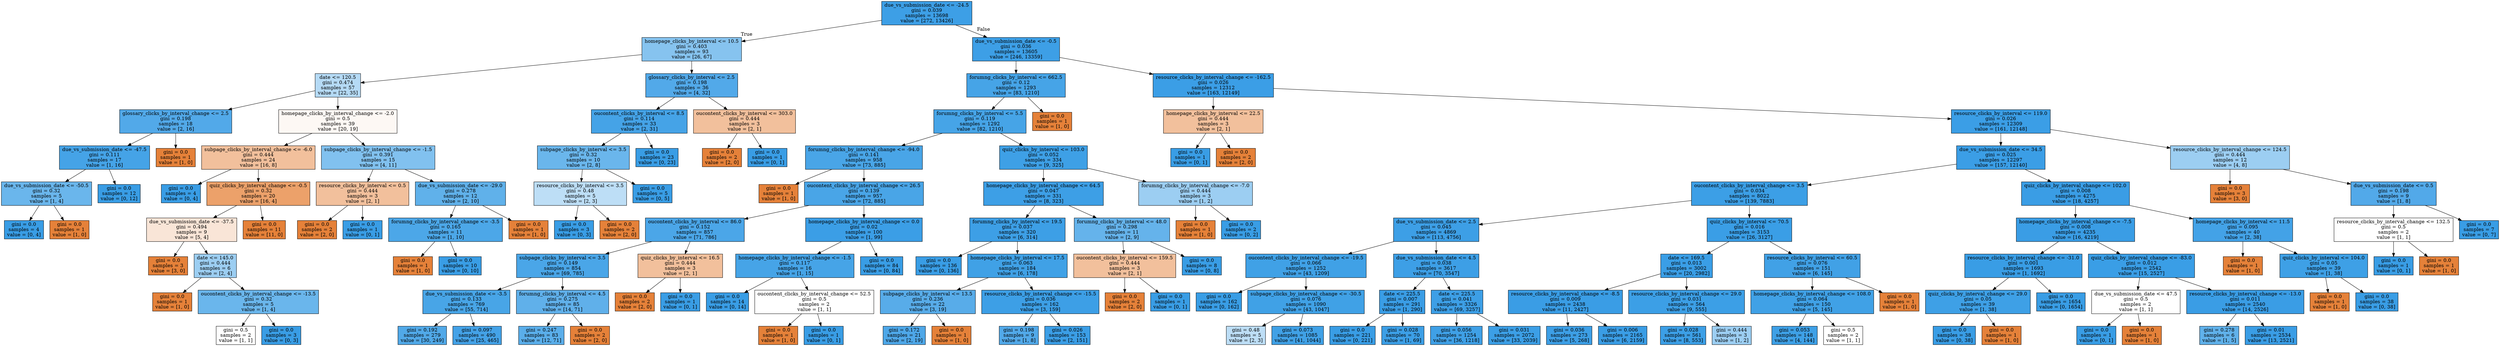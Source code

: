 digraph Tree {
node [shape=box, style="filled", color="black"] ;
0 [label="due_vs_submission_date <= -24.5\ngini = 0.039\nsamples = 13698\nvalue = [272, 13426]", fillcolor="#399de5fa"] ;
1 [label="homepage_clicks_by_interval <= 10.5\ngini = 0.403\nsamples = 93\nvalue = [26, 67]", fillcolor="#399de59c"] ;
0 -> 1 [labeldistance=2.5, labelangle=45, headlabel="True"] ;
2 [label="date <= 120.5\ngini = 0.474\nsamples = 57\nvalue = [22, 35]", fillcolor="#399de55f"] ;
1 -> 2 ;
3 [label="glossary_clicks_by_interval_change <= 2.5\ngini = 0.198\nsamples = 18\nvalue = [2, 16]", fillcolor="#399de5df"] ;
2 -> 3 ;
4 [label="due_vs_submission_date <= -47.5\ngini = 0.111\nsamples = 17\nvalue = [1, 16]", fillcolor="#399de5ef"] ;
3 -> 4 ;
5 [label="due_vs_submission_date <= -50.5\ngini = 0.32\nsamples = 5\nvalue = [1, 4]", fillcolor="#399de5bf"] ;
4 -> 5 ;
6 [label="gini = 0.0\nsamples = 4\nvalue = [0, 4]", fillcolor="#399de5ff"] ;
5 -> 6 ;
7 [label="gini = 0.0\nsamples = 1\nvalue = [1, 0]", fillcolor="#e58139ff"] ;
5 -> 7 ;
8 [label="gini = 0.0\nsamples = 12\nvalue = [0, 12]", fillcolor="#399de5ff"] ;
4 -> 8 ;
9 [label="gini = 0.0\nsamples = 1\nvalue = [1, 0]", fillcolor="#e58139ff"] ;
3 -> 9 ;
10 [label="homepage_clicks_by_interval_change <= -2.0\ngini = 0.5\nsamples = 39\nvalue = [20, 19]", fillcolor="#e581390d"] ;
2 -> 10 ;
11 [label="subpage_clicks_by_interval_change <= -6.0\ngini = 0.444\nsamples = 24\nvalue = [16, 8]", fillcolor="#e581397f"] ;
10 -> 11 ;
12 [label="gini = 0.0\nsamples = 4\nvalue = [0, 4]", fillcolor="#399de5ff"] ;
11 -> 12 ;
13 [label="quiz_clicks_by_interval_change <= -0.5\ngini = 0.32\nsamples = 20\nvalue = [16, 4]", fillcolor="#e58139bf"] ;
11 -> 13 ;
14 [label="due_vs_submission_date <= -37.5\ngini = 0.494\nsamples = 9\nvalue = [5, 4]", fillcolor="#e5813933"] ;
13 -> 14 ;
15 [label="gini = 0.0\nsamples = 3\nvalue = [3, 0]", fillcolor="#e58139ff"] ;
14 -> 15 ;
16 [label="date <= 145.0\ngini = 0.444\nsamples = 6\nvalue = [2, 4]", fillcolor="#399de57f"] ;
14 -> 16 ;
17 [label="gini = 0.0\nsamples = 1\nvalue = [1, 0]", fillcolor="#e58139ff"] ;
16 -> 17 ;
18 [label="oucontent_clicks_by_interval_change <= -13.5\ngini = 0.32\nsamples = 5\nvalue = [1, 4]", fillcolor="#399de5bf"] ;
16 -> 18 ;
19 [label="gini = 0.5\nsamples = 2\nvalue = [1, 1]", fillcolor="#e5813900"] ;
18 -> 19 ;
20 [label="gini = 0.0\nsamples = 3\nvalue = [0, 3]", fillcolor="#399de5ff"] ;
18 -> 20 ;
21 [label="gini = 0.0\nsamples = 11\nvalue = [11, 0]", fillcolor="#e58139ff"] ;
13 -> 21 ;
22 [label="subpage_clicks_by_interval_change <= -1.5\ngini = 0.391\nsamples = 15\nvalue = [4, 11]", fillcolor="#399de5a2"] ;
10 -> 22 ;
23 [label="resource_clicks_by_interval <= 0.5\ngini = 0.444\nsamples = 3\nvalue = [2, 1]", fillcolor="#e581397f"] ;
22 -> 23 ;
24 [label="gini = 0.0\nsamples = 2\nvalue = [2, 0]", fillcolor="#e58139ff"] ;
23 -> 24 ;
25 [label="gini = 0.0\nsamples = 1\nvalue = [0, 1]", fillcolor="#399de5ff"] ;
23 -> 25 ;
26 [label="due_vs_submission_date <= -29.0\ngini = 0.278\nsamples = 12\nvalue = [2, 10]", fillcolor="#399de5cc"] ;
22 -> 26 ;
27 [label="forumng_clicks_by_interval_change <= -3.5\ngini = 0.165\nsamples = 11\nvalue = [1, 10]", fillcolor="#399de5e6"] ;
26 -> 27 ;
28 [label="gini = 0.0\nsamples = 1\nvalue = [1, 0]", fillcolor="#e58139ff"] ;
27 -> 28 ;
29 [label="gini = 0.0\nsamples = 10\nvalue = [0, 10]", fillcolor="#399de5ff"] ;
27 -> 29 ;
30 [label="gini = 0.0\nsamples = 1\nvalue = [1, 0]", fillcolor="#e58139ff"] ;
26 -> 30 ;
31 [label="glossary_clicks_by_interval <= 2.5\ngini = 0.198\nsamples = 36\nvalue = [4, 32]", fillcolor="#399de5df"] ;
1 -> 31 ;
32 [label="oucontent_clicks_by_interval <= 8.5\ngini = 0.114\nsamples = 33\nvalue = [2, 31]", fillcolor="#399de5ef"] ;
31 -> 32 ;
33 [label="subpage_clicks_by_interval <= 3.5\ngini = 0.32\nsamples = 10\nvalue = [2, 8]", fillcolor="#399de5bf"] ;
32 -> 33 ;
34 [label="resource_clicks_by_interval <= 3.5\ngini = 0.48\nsamples = 5\nvalue = [2, 3]", fillcolor="#399de555"] ;
33 -> 34 ;
35 [label="gini = 0.0\nsamples = 3\nvalue = [0, 3]", fillcolor="#399de5ff"] ;
34 -> 35 ;
36 [label="gini = 0.0\nsamples = 2\nvalue = [2, 0]", fillcolor="#e58139ff"] ;
34 -> 36 ;
37 [label="gini = 0.0\nsamples = 5\nvalue = [0, 5]", fillcolor="#399de5ff"] ;
33 -> 37 ;
38 [label="gini = 0.0\nsamples = 23\nvalue = [0, 23]", fillcolor="#399de5ff"] ;
32 -> 38 ;
39 [label="oucontent_clicks_by_interval <= 303.0\ngini = 0.444\nsamples = 3\nvalue = [2, 1]", fillcolor="#e581397f"] ;
31 -> 39 ;
40 [label="gini = 0.0\nsamples = 2\nvalue = [2, 0]", fillcolor="#e58139ff"] ;
39 -> 40 ;
41 [label="gini = 0.0\nsamples = 1\nvalue = [0, 1]", fillcolor="#399de5ff"] ;
39 -> 41 ;
42 [label="due_vs_submission_date <= -0.5\ngini = 0.036\nsamples = 13605\nvalue = [246, 13359]", fillcolor="#399de5fa"] ;
0 -> 42 [labeldistance=2.5, labelangle=-45, headlabel="False"] ;
43 [label="forumng_clicks_by_interval <= 662.5\ngini = 0.12\nsamples = 1293\nvalue = [83, 1210]", fillcolor="#399de5ee"] ;
42 -> 43 ;
44 [label="forumng_clicks_by_interval <= 5.5\ngini = 0.119\nsamples = 1292\nvalue = [82, 1210]", fillcolor="#399de5ee"] ;
43 -> 44 ;
45 [label="forumng_clicks_by_interval_change <= -94.0\ngini = 0.141\nsamples = 958\nvalue = [73, 885]", fillcolor="#399de5ea"] ;
44 -> 45 ;
46 [label="gini = 0.0\nsamples = 1\nvalue = [1, 0]", fillcolor="#e58139ff"] ;
45 -> 46 ;
47 [label="oucontent_clicks_by_interval_change <= 26.5\ngini = 0.139\nsamples = 957\nvalue = [72, 885]", fillcolor="#399de5ea"] ;
45 -> 47 ;
48 [label="oucontent_clicks_by_interval <= 86.0\ngini = 0.152\nsamples = 857\nvalue = [71, 786]", fillcolor="#399de5e8"] ;
47 -> 48 ;
49 [label="subpage_clicks_by_interval <= 3.5\ngini = 0.149\nsamples = 854\nvalue = [69, 785]", fillcolor="#399de5e9"] ;
48 -> 49 ;
50 [label="due_vs_submission_date <= -3.5\ngini = 0.133\nsamples = 769\nvalue = [55, 714]", fillcolor="#399de5eb"] ;
49 -> 50 ;
51 [label="gini = 0.192\nsamples = 279\nvalue = [30, 249]", fillcolor="#399de5e0"] ;
50 -> 51 ;
52 [label="gini = 0.097\nsamples = 490\nvalue = [25, 465]", fillcolor="#399de5f1"] ;
50 -> 52 ;
53 [label="forumng_clicks_by_interval <= 4.5\ngini = 0.275\nsamples = 85\nvalue = [14, 71]", fillcolor="#399de5cd"] ;
49 -> 53 ;
54 [label="gini = 0.247\nsamples = 83\nvalue = [12, 71]", fillcolor="#399de5d4"] ;
53 -> 54 ;
55 [label="gini = 0.0\nsamples = 2\nvalue = [2, 0]", fillcolor="#e58139ff"] ;
53 -> 55 ;
56 [label="quiz_clicks_by_interval <= 16.5\ngini = 0.444\nsamples = 3\nvalue = [2, 1]", fillcolor="#e581397f"] ;
48 -> 56 ;
57 [label="gini = 0.0\nsamples = 2\nvalue = [2, 0]", fillcolor="#e58139ff"] ;
56 -> 57 ;
58 [label="gini = 0.0\nsamples = 1\nvalue = [0, 1]", fillcolor="#399de5ff"] ;
56 -> 58 ;
59 [label="homepage_clicks_by_interval_change <= 0.0\ngini = 0.02\nsamples = 100\nvalue = [1, 99]", fillcolor="#399de5fc"] ;
47 -> 59 ;
60 [label="homepage_clicks_by_interval_change <= -1.5\ngini = 0.117\nsamples = 16\nvalue = [1, 15]", fillcolor="#399de5ee"] ;
59 -> 60 ;
61 [label="gini = 0.0\nsamples = 14\nvalue = [0, 14]", fillcolor="#399de5ff"] ;
60 -> 61 ;
62 [label="oucontent_clicks_by_interval_change <= 52.5\ngini = 0.5\nsamples = 2\nvalue = [1, 1]", fillcolor="#e5813900"] ;
60 -> 62 ;
63 [label="gini = 0.0\nsamples = 1\nvalue = [1, 0]", fillcolor="#e58139ff"] ;
62 -> 63 ;
64 [label="gini = 0.0\nsamples = 1\nvalue = [0, 1]", fillcolor="#399de5ff"] ;
62 -> 64 ;
65 [label="gini = 0.0\nsamples = 84\nvalue = [0, 84]", fillcolor="#399de5ff"] ;
59 -> 65 ;
66 [label="quiz_clicks_by_interval <= 103.0\ngini = 0.052\nsamples = 334\nvalue = [9, 325]", fillcolor="#399de5f8"] ;
44 -> 66 ;
67 [label="homepage_clicks_by_interval_change <= 64.5\ngini = 0.047\nsamples = 331\nvalue = [8, 323]", fillcolor="#399de5f9"] ;
66 -> 67 ;
68 [label="forumng_clicks_by_interval <= 19.5\ngini = 0.037\nsamples = 320\nvalue = [6, 314]", fillcolor="#399de5fa"] ;
67 -> 68 ;
69 [label="gini = 0.0\nsamples = 136\nvalue = [0, 136]", fillcolor="#399de5ff"] ;
68 -> 69 ;
70 [label="homepage_clicks_by_interval <= 17.5\ngini = 0.063\nsamples = 184\nvalue = [6, 178]", fillcolor="#399de5f6"] ;
68 -> 70 ;
71 [label="subpage_clicks_by_interval <= 13.5\ngini = 0.236\nsamples = 22\nvalue = [3, 19]", fillcolor="#399de5d7"] ;
70 -> 71 ;
72 [label="gini = 0.172\nsamples = 21\nvalue = [2, 19]", fillcolor="#399de5e4"] ;
71 -> 72 ;
73 [label="gini = 0.0\nsamples = 1\nvalue = [1, 0]", fillcolor="#e58139ff"] ;
71 -> 73 ;
74 [label="resource_clicks_by_interval_change <= -15.5\ngini = 0.036\nsamples = 162\nvalue = [3, 159]", fillcolor="#399de5fa"] ;
70 -> 74 ;
75 [label="gini = 0.198\nsamples = 9\nvalue = [1, 8]", fillcolor="#399de5df"] ;
74 -> 75 ;
76 [label="gini = 0.026\nsamples = 153\nvalue = [2, 151]", fillcolor="#399de5fc"] ;
74 -> 76 ;
77 [label="forumng_clicks_by_interval <= 48.0\ngini = 0.298\nsamples = 11\nvalue = [2, 9]", fillcolor="#399de5c6"] ;
67 -> 77 ;
78 [label="oucontent_clicks_by_interval <= 159.5\ngini = 0.444\nsamples = 3\nvalue = [2, 1]", fillcolor="#e581397f"] ;
77 -> 78 ;
79 [label="gini = 0.0\nsamples = 2\nvalue = [2, 0]", fillcolor="#e58139ff"] ;
78 -> 79 ;
80 [label="gini = 0.0\nsamples = 1\nvalue = [0, 1]", fillcolor="#399de5ff"] ;
78 -> 80 ;
81 [label="gini = 0.0\nsamples = 8\nvalue = [0, 8]", fillcolor="#399de5ff"] ;
77 -> 81 ;
82 [label="forumng_clicks_by_interval_change <= -7.0\ngini = 0.444\nsamples = 3\nvalue = [1, 2]", fillcolor="#399de57f"] ;
66 -> 82 ;
83 [label="gini = 0.0\nsamples = 1\nvalue = [1, 0]", fillcolor="#e58139ff"] ;
82 -> 83 ;
84 [label="gini = 0.0\nsamples = 2\nvalue = [0, 2]", fillcolor="#399de5ff"] ;
82 -> 84 ;
85 [label="gini = 0.0\nsamples = 1\nvalue = [1, 0]", fillcolor="#e58139ff"] ;
43 -> 85 ;
86 [label="resource_clicks_by_interval_change <= -162.5\ngini = 0.026\nsamples = 12312\nvalue = [163, 12149]", fillcolor="#399de5fc"] ;
42 -> 86 ;
87 [label="homepage_clicks_by_interval <= 22.5\ngini = 0.444\nsamples = 3\nvalue = [2, 1]", fillcolor="#e581397f"] ;
86 -> 87 ;
88 [label="gini = 0.0\nsamples = 1\nvalue = [0, 1]", fillcolor="#399de5ff"] ;
87 -> 88 ;
89 [label="gini = 0.0\nsamples = 2\nvalue = [2, 0]", fillcolor="#e58139ff"] ;
87 -> 89 ;
90 [label="resource_clicks_by_interval <= 119.0\ngini = 0.026\nsamples = 12309\nvalue = [161, 12148]", fillcolor="#399de5fc"] ;
86 -> 90 ;
91 [label="due_vs_submission_date <= 34.5\ngini = 0.025\nsamples = 12297\nvalue = [157, 12140]", fillcolor="#399de5fc"] ;
90 -> 91 ;
92 [label="oucontent_clicks_by_interval_change <= 3.5\ngini = 0.034\nsamples = 8022\nvalue = [139, 7883]", fillcolor="#399de5fb"] ;
91 -> 92 ;
93 [label="due_vs_submission_date <= 2.5\ngini = 0.045\nsamples = 4869\nvalue = [113, 4756]", fillcolor="#399de5f9"] ;
92 -> 93 ;
94 [label="oucontent_clicks_by_interval_change <= -19.5\ngini = 0.066\nsamples = 1252\nvalue = [43, 1209]", fillcolor="#399de5f6"] ;
93 -> 94 ;
95 [label="gini = 0.0\nsamples = 162\nvalue = [0, 162]", fillcolor="#399de5ff"] ;
94 -> 95 ;
96 [label="subpage_clicks_by_interval_change <= -30.5\ngini = 0.076\nsamples = 1090\nvalue = [43, 1047]", fillcolor="#399de5f5"] ;
94 -> 96 ;
97 [label="gini = 0.48\nsamples = 5\nvalue = [2, 3]", fillcolor="#399de555"] ;
96 -> 97 ;
98 [label="gini = 0.073\nsamples = 1085\nvalue = [41, 1044]", fillcolor="#399de5f5"] ;
96 -> 98 ;
99 [label="due_vs_submission_date <= 4.5\ngini = 0.038\nsamples = 3617\nvalue = [70, 3547]", fillcolor="#399de5fa"] ;
93 -> 99 ;
100 [label="date <= 225.5\ngini = 0.007\nsamples = 291\nvalue = [1, 290]", fillcolor="#399de5fe"] ;
99 -> 100 ;
101 [label="gini = 0.0\nsamples = 221\nvalue = [0, 221]", fillcolor="#399de5ff"] ;
100 -> 101 ;
102 [label="gini = 0.028\nsamples = 70\nvalue = [1, 69]", fillcolor="#399de5fb"] ;
100 -> 102 ;
103 [label="date <= 225.5\ngini = 0.041\nsamples = 3326\nvalue = [69, 3257]", fillcolor="#399de5fa"] ;
99 -> 103 ;
104 [label="gini = 0.056\nsamples = 1254\nvalue = [36, 1218]", fillcolor="#399de5f7"] ;
103 -> 104 ;
105 [label="gini = 0.031\nsamples = 2072\nvalue = [33, 2039]", fillcolor="#399de5fb"] ;
103 -> 105 ;
106 [label="quiz_clicks_by_interval <= 70.5\ngini = 0.016\nsamples = 3153\nvalue = [26, 3127]", fillcolor="#399de5fd"] ;
92 -> 106 ;
107 [label="date <= 169.5\ngini = 0.013\nsamples = 3002\nvalue = [20, 2982]", fillcolor="#399de5fd"] ;
106 -> 107 ;
108 [label="resource_clicks_by_interval_change <= -8.5\ngini = 0.009\nsamples = 2438\nvalue = [11, 2427]", fillcolor="#399de5fe"] ;
107 -> 108 ;
109 [label="gini = 0.036\nsamples = 273\nvalue = [5, 268]", fillcolor="#399de5fa"] ;
108 -> 109 ;
110 [label="gini = 0.006\nsamples = 2165\nvalue = [6, 2159]", fillcolor="#399de5fe"] ;
108 -> 110 ;
111 [label="resource_clicks_by_interval_change <= 29.0\ngini = 0.031\nsamples = 564\nvalue = [9, 555]", fillcolor="#399de5fb"] ;
107 -> 111 ;
112 [label="gini = 0.028\nsamples = 561\nvalue = [8, 553]", fillcolor="#399de5fb"] ;
111 -> 112 ;
113 [label="gini = 0.444\nsamples = 3\nvalue = [1, 2]", fillcolor="#399de57f"] ;
111 -> 113 ;
114 [label="resource_clicks_by_interval <= 60.5\ngini = 0.076\nsamples = 151\nvalue = [6, 145]", fillcolor="#399de5f4"] ;
106 -> 114 ;
115 [label="homepage_clicks_by_interval_change <= 108.0\ngini = 0.064\nsamples = 150\nvalue = [5, 145]", fillcolor="#399de5f6"] ;
114 -> 115 ;
116 [label="gini = 0.053\nsamples = 148\nvalue = [4, 144]", fillcolor="#399de5f8"] ;
115 -> 116 ;
117 [label="gini = 0.5\nsamples = 2\nvalue = [1, 1]", fillcolor="#e5813900"] ;
115 -> 117 ;
118 [label="gini = 0.0\nsamples = 1\nvalue = [1, 0]", fillcolor="#e58139ff"] ;
114 -> 118 ;
119 [label="quiz_clicks_by_interval_change <= 102.0\ngini = 0.008\nsamples = 4275\nvalue = [18, 4257]", fillcolor="#399de5fe"] ;
91 -> 119 ;
120 [label="homepage_clicks_by_interval_change <= -7.5\ngini = 0.008\nsamples = 4235\nvalue = [16, 4219]", fillcolor="#399de5fe"] ;
119 -> 120 ;
121 [label="resource_clicks_by_interval_change <= -31.0\ngini = 0.001\nsamples = 1693\nvalue = [1, 1692]", fillcolor="#399de5ff"] ;
120 -> 121 ;
122 [label="quiz_clicks_by_interval_change <= 29.0\ngini = 0.05\nsamples = 39\nvalue = [1, 38]", fillcolor="#399de5f8"] ;
121 -> 122 ;
123 [label="gini = 0.0\nsamples = 38\nvalue = [0, 38]", fillcolor="#399de5ff"] ;
122 -> 123 ;
124 [label="gini = 0.0\nsamples = 1\nvalue = [1, 0]", fillcolor="#e58139ff"] ;
122 -> 124 ;
125 [label="gini = 0.0\nsamples = 1654\nvalue = [0, 1654]", fillcolor="#399de5ff"] ;
121 -> 125 ;
126 [label="quiz_clicks_by_interval_change <= -83.0\ngini = 0.012\nsamples = 2542\nvalue = [15, 2527]", fillcolor="#399de5fd"] ;
120 -> 126 ;
127 [label="due_vs_submission_date <= 47.5\ngini = 0.5\nsamples = 2\nvalue = [1, 1]", fillcolor="#e5813900"] ;
126 -> 127 ;
128 [label="gini = 0.0\nsamples = 1\nvalue = [0, 1]", fillcolor="#399de5ff"] ;
127 -> 128 ;
129 [label="gini = 0.0\nsamples = 1\nvalue = [1, 0]", fillcolor="#e58139ff"] ;
127 -> 129 ;
130 [label="resource_clicks_by_interval_change <= -13.0\ngini = 0.011\nsamples = 2540\nvalue = [14, 2526]", fillcolor="#399de5fe"] ;
126 -> 130 ;
131 [label="gini = 0.278\nsamples = 6\nvalue = [1, 5]", fillcolor="#399de5cc"] ;
130 -> 131 ;
132 [label="gini = 0.01\nsamples = 2534\nvalue = [13, 2521]", fillcolor="#399de5fe"] ;
130 -> 132 ;
133 [label="homepage_clicks_by_interval <= 11.5\ngini = 0.095\nsamples = 40\nvalue = [2, 38]", fillcolor="#399de5f2"] ;
119 -> 133 ;
134 [label="gini = 0.0\nsamples = 1\nvalue = [1, 0]", fillcolor="#e58139ff"] ;
133 -> 134 ;
135 [label="quiz_clicks_by_interval <= 104.0\ngini = 0.05\nsamples = 39\nvalue = [1, 38]", fillcolor="#399de5f8"] ;
133 -> 135 ;
136 [label="gini = 0.0\nsamples = 1\nvalue = [1, 0]", fillcolor="#e58139ff"] ;
135 -> 136 ;
137 [label="gini = 0.0\nsamples = 38\nvalue = [0, 38]", fillcolor="#399de5ff"] ;
135 -> 137 ;
138 [label="resource_clicks_by_interval_change <= 124.5\ngini = 0.444\nsamples = 12\nvalue = [4, 8]", fillcolor="#399de57f"] ;
90 -> 138 ;
139 [label="gini = 0.0\nsamples = 3\nvalue = [3, 0]", fillcolor="#e58139ff"] ;
138 -> 139 ;
140 [label="due_vs_submission_date <= 0.5\ngini = 0.198\nsamples = 9\nvalue = [1, 8]", fillcolor="#399de5df"] ;
138 -> 140 ;
141 [label="resource_clicks_by_interval_change <= 132.5\ngini = 0.5\nsamples = 2\nvalue = [1, 1]", fillcolor="#e5813900"] ;
140 -> 141 ;
142 [label="gini = 0.0\nsamples = 1\nvalue = [0, 1]", fillcolor="#399de5ff"] ;
141 -> 142 ;
143 [label="gini = 0.0\nsamples = 1\nvalue = [1, 0]", fillcolor="#e58139ff"] ;
141 -> 143 ;
144 [label="gini = 0.0\nsamples = 7\nvalue = [0, 7]", fillcolor="#399de5ff"] ;
140 -> 144 ;
}